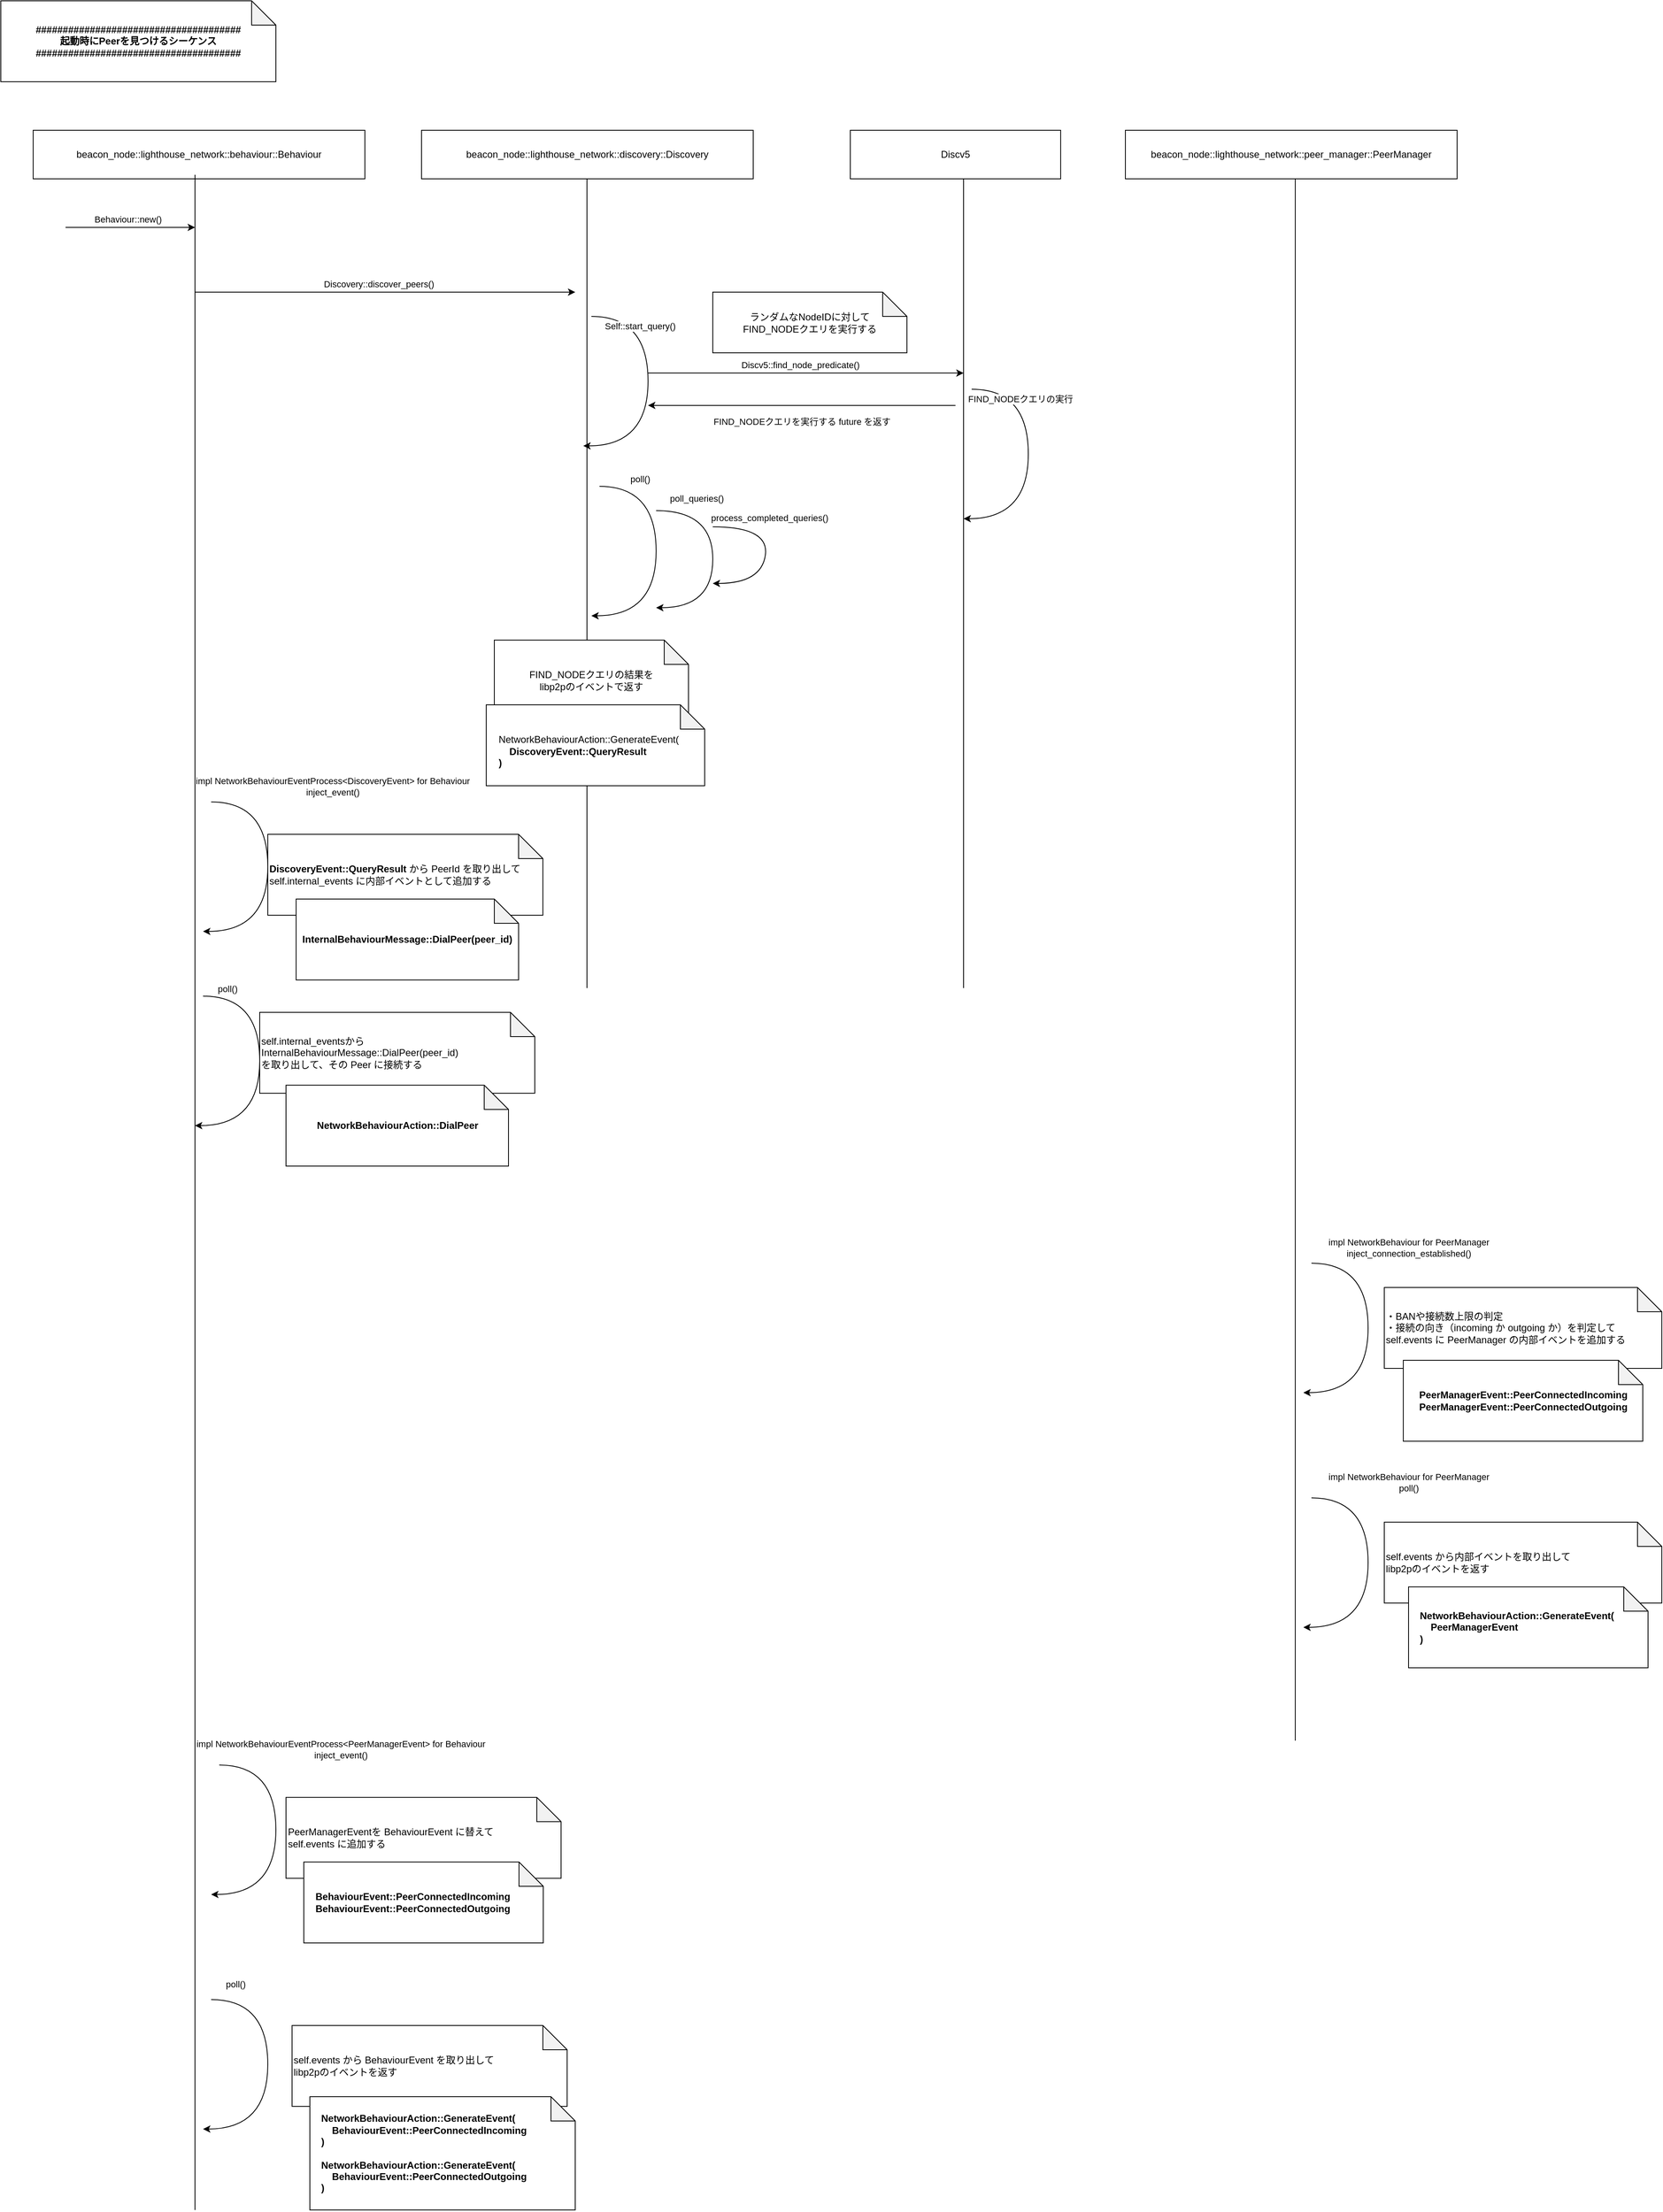 <mxfile>
    <diagram id="T8pmpTCMuDaPm9wjzUCa" name="Page-1">
        <mxGraphModel dx="1621" dy="1091" grid="1" gridSize="10" guides="1" tooltips="1" connect="1" arrows="1" fold="1" page="1" pageScale="1" pageWidth="827" pageHeight="1169" background="none" math="0" shadow="0">
            <root>
                <mxCell id="0"/>
                <mxCell id="1" parent="0"/>
                <mxCell id="2" value="beacon_node::lighthouse_network::behaviour::Behaviour" style="rounded=0;whiteSpace=wrap;html=1;" vertex="1" parent="1">
                    <mxGeometry x="50" y="170" width="410" height="60" as="geometry"/>
                </mxCell>
                <mxCell id="3" value="" style="endArrow=none;html=1;" edge="1" parent="1">
                    <mxGeometry width="50" height="50" relative="1" as="geometry">
                        <mxPoint x="250" y="1230" as="sourcePoint"/>
                        <mxPoint x="250" y="230" as="targetPoint"/>
                    </mxGeometry>
                </mxCell>
                <mxCell id="4" value="" style="endArrow=classic;html=1;" edge="1" parent="1">
                    <mxGeometry width="50" height="50" relative="1" as="geometry">
                        <mxPoint x="90" y="290" as="sourcePoint"/>
                        <mxPoint x="250" y="290" as="targetPoint"/>
                    </mxGeometry>
                </mxCell>
                <mxCell id="6" value="Behaviour::new()" style="edgeLabel;html=1;align=center;verticalAlign=middle;resizable=0;points=[];" vertex="1" connectable="0" parent="4">
                    <mxGeometry x="-0.037" y="1" relative="1" as="geometry">
                        <mxPoint y="-9" as="offset"/>
                    </mxGeometry>
                </mxCell>
                <mxCell id="5" value="" style="endArrow=none;html=1;" edge="1" parent="1">
                    <mxGeometry width="50" height="50" relative="1" as="geometry">
                        <mxPoint x="250" y="2740" as="sourcePoint"/>
                        <mxPoint x="250" y="225" as="targetPoint"/>
                    </mxGeometry>
                </mxCell>
                <mxCell id="7" value="beacon_node::lighthouse_network::discovery::Discovery" style="rounded=0;whiteSpace=wrap;html=1;" vertex="1" parent="1">
                    <mxGeometry x="530" y="170" width="410" height="60" as="geometry"/>
                </mxCell>
                <mxCell id="8" value="" style="endArrow=classic;html=1;" edge="1" parent="1">
                    <mxGeometry width="50" height="50" relative="1" as="geometry">
                        <mxPoint x="250" y="370" as="sourcePoint"/>
                        <mxPoint x="720" y="370" as="targetPoint"/>
                    </mxGeometry>
                </mxCell>
                <mxCell id="9" value="Discovery::discover_peers()" style="edgeLabel;html=1;align=center;verticalAlign=middle;resizable=0;points=[];" vertex="1" connectable="0" parent="8">
                    <mxGeometry x="-0.037" y="1" relative="1" as="geometry">
                        <mxPoint y="-9" as="offset"/>
                    </mxGeometry>
                </mxCell>
                <mxCell id="10" value="" style="endArrow=none;html=1;" edge="1" parent="1">
                    <mxGeometry width="50" height="50" relative="1" as="geometry">
                        <mxPoint x="734.5" y="1230" as="sourcePoint"/>
                        <mxPoint x="734.5" y="230" as="targetPoint"/>
                    </mxGeometry>
                </mxCell>
                <mxCell id="11" value="######################################&lt;br&gt;起動時にPeerを見つけるシーケンス&lt;br&gt;######################################" style="shape=note;whiteSpace=wrap;html=1;backgroundOutline=1;darkOpacity=0.05;fontStyle=1" vertex="1" parent="1">
                    <mxGeometry x="10" y="10" width="340" height="100" as="geometry"/>
                </mxCell>
                <mxCell id="12" value="" style="curved=1;endArrow=classic;html=1;" edge="1" parent="1">
                    <mxGeometry width="50" height="50" relative="1" as="geometry">
                        <mxPoint x="740" y="400" as="sourcePoint"/>
                        <mxPoint x="730" y="560" as="targetPoint"/>
                        <Array as="points">
                            <mxPoint x="810" y="400"/>
                            <mxPoint x="810" y="560"/>
                        </Array>
                    </mxGeometry>
                </mxCell>
                <mxCell id="13" value="Self::start_query()" style="edgeLabel;html=1;align=center;verticalAlign=middle;resizable=0;points=[];" vertex="1" connectable="0" parent="12">
                    <mxGeometry x="0.073" relative="1" as="geometry">
                        <mxPoint x="-10" y="-85" as="offset"/>
                    </mxGeometry>
                </mxCell>
                <mxCell id="14" value="Discv5" style="rounded=0;whiteSpace=wrap;html=1;" vertex="1" parent="1">
                    <mxGeometry x="1060" y="170" width="260" height="60" as="geometry"/>
                </mxCell>
                <mxCell id="15" value="" style="endArrow=classic;html=1;" edge="1" parent="1">
                    <mxGeometry width="50" height="50" relative="1" as="geometry">
                        <mxPoint x="810" y="470" as="sourcePoint"/>
                        <mxPoint x="1200" y="470" as="targetPoint"/>
                    </mxGeometry>
                </mxCell>
                <mxCell id="16" value="Discv5::find_node_predicate()" style="edgeLabel;html=1;align=center;verticalAlign=middle;resizable=0;points=[];" vertex="1" connectable="0" parent="15">
                    <mxGeometry x="-0.037" y="1" relative="1" as="geometry">
                        <mxPoint y="-9" as="offset"/>
                    </mxGeometry>
                </mxCell>
                <mxCell id="17" value="" style="endArrow=none;html=1;" edge="1" parent="1">
                    <mxGeometry width="50" height="50" relative="1" as="geometry">
                        <mxPoint x="1200" y="1230" as="sourcePoint"/>
                        <mxPoint x="1200" y="230" as="targetPoint"/>
                    </mxGeometry>
                </mxCell>
                <mxCell id="19" value="&lt;span style=&quot;font-weight: normal&quot;&gt;ランダムなNodeIDに対して&lt;br&gt;FIND_NODEクエリを実行する&lt;/span&gt;" style="shape=note;whiteSpace=wrap;html=1;backgroundOutline=1;darkOpacity=0.05;fontStyle=1" vertex="1" parent="1">
                    <mxGeometry x="890" y="370" width="240" height="75" as="geometry"/>
                </mxCell>
                <mxCell id="20" value="" style="endArrow=classic;html=1;" edge="1" parent="1">
                    <mxGeometry width="50" height="50" relative="1" as="geometry">
                        <mxPoint x="1190" y="510" as="sourcePoint"/>
                        <mxPoint x="810" y="510" as="targetPoint"/>
                    </mxGeometry>
                </mxCell>
                <mxCell id="21" value="FIND_NODEクエリを実行する future を返す" style="edgeLabel;html=1;align=center;verticalAlign=middle;resizable=0;points=[];" vertex="1" connectable="0" parent="20">
                    <mxGeometry x="-0.037" y="1" relative="1" as="geometry">
                        <mxPoint x="-7" y="19" as="offset"/>
                    </mxGeometry>
                </mxCell>
                <mxCell id="22" value="" style="curved=1;endArrow=classic;html=1;" edge="1" parent="1">
                    <mxGeometry width="50" height="50" relative="1" as="geometry">
                        <mxPoint x="1210" y="490" as="sourcePoint"/>
                        <mxPoint x="1200" y="650" as="targetPoint"/>
                        <Array as="points">
                            <mxPoint x="1280" y="490"/>
                            <mxPoint x="1280" y="650"/>
                        </Array>
                    </mxGeometry>
                </mxCell>
                <mxCell id="23" value="FIND_NODEクエリの実行" style="edgeLabel;html=1;align=center;verticalAlign=middle;resizable=0;points=[];" vertex="1" connectable="0" parent="22">
                    <mxGeometry x="0.073" relative="1" as="geometry">
                        <mxPoint x="-10" y="-85" as="offset"/>
                    </mxGeometry>
                </mxCell>
                <mxCell id="24" value="" style="curved=1;endArrow=classic;html=1;" edge="1" parent="1">
                    <mxGeometry width="50" height="50" relative="1" as="geometry">
                        <mxPoint x="750" y="610" as="sourcePoint"/>
                        <mxPoint x="740" y="770" as="targetPoint"/>
                        <Array as="points">
                            <mxPoint x="820" y="610"/>
                            <mxPoint x="820" y="770"/>
                        </Array>
                    </mxGeometry>
                </mxCell>
                <mxCell id="25" value="poll()" style="edgeLabel;html=1;align=center;verticalAlign=middle;resizable=0;points=[];" vertex="1" connectable="0" parent="24">
                    <mxGeometry x="0.073" relative="1" as="geometry">
                        <mxPoint x="-20" y="-106" as="offset"/>
                    </mxGeometry>
                </mxCell>
                <mxCell id="26" value="" style="curved=1;endArrow=classic;html=1;" edge="1" parent="1">
                    <mxGeometry width="50" height="50" relative="1" as="geometry">
                        <mxPoint x="820" y="640" as="sourcePoint"/>
                        <mxPoint x="820" y="760" as="targetPoint"/>
                        <Array as="points">
                            <mxPoint x="890" y="640"/>
                            <mxPoint x="890" y="760"/>
                        </Array>
                    </mxGeometry>
                </mxCell>
                <mxCell id="27" value="poll_queries()" style="edgeLabel;html=1;align=center;verticalAlign=middle;resizable=0;points=[];" vertex="1" connectable="0" parent="26">
                    <mxGeometry x="0.073" relative="1" as="geometry">
                        <mxPoint x="-20" y="-85" as="offset"/>
                    </mxGeometry>
                </mxCell>
                <mxCell id="28" value="" style="curved=1;endArrow=classic;html=1;" edge="1" parent="1">
                    <mxGeometry width="50" height="50" relative="1" as="geometry">
                        <mxPoint x="890" y="660" as="sourcePoint"/>
                        <mxPoint x="890" y="730" as="targetPoint"/>
                        <Array as="points">
                            <mxPoint x="960" y="660"/>
                            <mxPoint x="950" y="730"/>
                        </Array>
                    </mxGeometry>
                </mxCell>
                <mxCell id="29" value="process_completed_queries()" style="edgeLabel;html=1;align=center;verticalAlign=middle;resizable=0;points=[];" vertex="1" connectable="0" parent="28">
                    <mxGeometry x="0.073" relative="1" as="geometry">
                        <mxPoint x="5" y="-48" as="offset"/>
                    </mxGeometry>
                </mxCell>
                <mxCell id="30" value="&lt;span style=&quot;font-weight: normal&quot;&gt;FIND_NODEクエリの結果を&lt;/span&gt;&lt;br&gt;&lt;span style=&quot;font-weight: normal&quot;&gt;libp2pのイベントで返す&lt;/span&gt;" style="shape=note;whiteSpace=wrap;html=1;backgroundOutline=1;darkOpacity=0.05;fontStyle=1" vertex="1" parent="1">
                    <mxGeometry x="620" y="800" width="240" height="100" as="geometry"/>
                </mxCell>
                <mxCell id="31" value="&lt;span style=&quot;font-weight: 400&quot;&gt;&lt;br&gt;&amp;nbsp; &amp;nbsp; NetworkBehaviourAction::GenerateEvent(&lt;/span&gt;&lt;br&gt;&lt;span style=&quot;font-weight: 400&quot;&gt;&amp;nbsp; &amp;nbsp; &amp;nbsp; &amp;nbsp; &lt;/span&gt;DiscoveryEvent::QueryResult&lt;br&gt;&amp;nbsp; &amp;nbsp; )" style="shape=note;whiteSpace=wrap;html=1;backgroundOutline=1;darkOpacity=0.05;fontStyle=1;align=left;" vertex="1" parent="1">
                    <mxGeometry x="610" y="880" width="270" height="100" as="geometry"/>
                </mxCell>
                <mxCell id="32" value="" style="curved=1;endArrow=classic;html=1;" edge="1" parent="1">
                    <mxGeometry width="50" height="50" relative="1" as="geometry">
                        <mxPoint x="270" y="1000" as="sourcePoint"/>
                        <mxPoint x="260" y="1160" as="targetPoint"/>
                        <Array as="points">
                            <mxPoint x="340" y="1000"/>
                            <mxPoint x="340" y="1160"/>
                        </Array>
                    </mxGeometry>
                </mxCell>
                <mxCell id="33" value="impl NetworkBehaviourEventProcess&amp;lt;DiscoveryEvent&amp;gt; for Behaviour&lt;br&gt;inject_event()" style="edgeLabel;html=1;align=center;verticalAlign=middle;resizable=0;points=[];" vertex="1" connectable="0" parent="32">
                    <mxGeometry x="0.073" relative="1" as="geometry">
                        <mxPoint x="80" y="-116" as="offset"/>
                    </mxGeometry>
                </mxCell>
                <mxCell id="34" value="&lt;b&gt;DiscoveryEvent::QueryResult&lt;/b&gt; から PeerId を取り出して&lt;br&gt;self.internal_events に内部イベントとして追加する" style="shape=note;whiteSpace=wrap;html=1;backgroundOutline=1;darkOpacity=0.05;fontStyle=0;align=left;" vertex="1" parent="1">
                    <mxGeometry x="340" y="1040" width="340" height="100" as="geometry"/>
                </mxCell>
                <mxCell id="35" value="" style="curved=1;endArrow=classic;html=1;" edge="1" parent="1">
                    <mxGeometry width="50" height="50" relative="1" as="geometry">
                        <mxPoint x="260" y="1240" as="sourcePoint"/>
                        <mxPoint x="250" y="1400" as="targetPoint"/>
                        <Array as="points">
                            <mxPoint x="330" y="1240"/>
                            <mxPoint x="330" y="1400"/>
                        </Array>
                    </mxGeometry>
                </mxCell>
                <mxCell id="36" value="poll()" style="edgeLabel;html=1;align=center;verticalAlign=middle;resizable=0;points=[];" vertex="1" connectable="0" parent="35">
                    <mxGeometry x="0.073" relative="1" as="geometry">
                        <mxPoint x="-40" y="-106" as="offset"/>
                    </mxGeometry>
                </mxCell>
                <mxCell id="37" value="InternalBehaviourMessage::DialPeer(peer_id)" style="shape=note;whiteSpace=wrap;html=1;backgroundOutline=1;darkOpacity=0.05;fontStyle=1;align=center;" vertex="1" parent="1">
                    <mxGeometry x="375" y="1120" width="275" height="100" as="geometry"/>
                </mxCell>
                <mxCell id="38" value="&lt;span style=&quot;text-align: center&quot;&gt;self.internal_eventsから&lt;br&gt;InternalBehaviourMessage::DialPeer(peer_id)&lt;br&gt;を取り出して、その Peer に接続する&lt;br&gt;&lt;/span&gt;" style="shape=note;whiteSpace=wrap;html=1;backgroundOutline=1;darkOpacity=0.05;fontStyle=0;align=left;" vertex="1" parent="1">
                    <mxGeometry x="330" y="1260" width="340" height="100" as="geometry"/>
                </mxCell>
                <mxCell id="39" value="NetworkBehaviourAction::DialPeer" style="shape=note;whiteSpace=wrap;html=1;backgroundOutline=1;darkOpacity=0.05;fontStyle=1;align=center;" vertex="1" parent="1">
                    <mxGeometry x="362.5" y="1350" width="275" height="100" as="geometry"/>
                </mxCell>
                <mxCell id="40" value="beacon_node::lighthouse_network::peer_manager::PeerManager" style="rounded=0;whiteSpace=wrap;html=1;" vertex="1" parent="1">
                    <mxGeometry x="1400" y="170" width="410" height="60" as="geometry"/>
                </mxCell>
                <mxCell id="42" value="" style="endArrow=none;html=1;" edge="1" parent="1">
                    <mxGeometry width="50" height="50" relative="1" as="geometry">
                        <mxPoint x="1610" y="2160" as="sourcePoint"/>
                        <mxPoint x="1610" y="230" as="targetPoint"/>
                    </mxGeometry>
                </mxCell>
                <mxCell id="44" value="" style="curved=1;endArrow=classic;html=1;" edge="1" parent="1">
                    <mxGeometry width="50" height="50" relative="1" as="geometry">
                        <mxPoint x="1630" y="1570" as="sourcePoint"/>
                        <mxPoint x="1620" y="1730" as="targetPoint"/>
                        <Array as="points">
                            <mxPoint x="1700" y="1570"/>
                            <mxPoint x="1700" y="1730"/>
                        </Array>
                    </mxGeometry>
                </mxCell>
                <mxCell id="45" value="impl NetworkBehaviour for PeerManager&lt;br&gt;inject_connection_established()" style="edgeLabel;html=1;align=center;verticalAlign=middle;resizable=0;points=[];" vertex="1" connectable="0" parent="44">
                    <mxGeometry x="0.073" relative="1" as="geometry">
                        <mxPoint x="50" y="-116" as="offset"/>
                    </mxGeometry>
                </mxCell>
                <mxCell id="46" value="&lt;span style=&quot;text-align: center&quot;&gt;・BANや接続数上限の判定&lt;br&gt;・接続の向き（incoming か outgoing か）を判定して self.events に PeerManager の内部イベントを追加する&lt;br&gt;&lt;/span&gt;" style="shape=note;whiteSpace=wrap;html=1;backgroundOutline=1;darkOpacity=0.05;fontStyle=0;align=left;" vertex="1" parent="1">
                    <mxGeometry x="1720" y="1600" width="343" height="100" as="geometry"/>
                </mxCell>
                <mxCell id="47" value="PeerManagerEvent::PeerConnectedIncoming&lt;br&gt;PeerManagerEvent::PeerConnectedOutgoing" style="shape=note;whiteSpace=wrap;html=1;backgroundOutline=1;darkOpacity=0.05;fontStyle=1;align=center;" vertex="1" parent="1">
                    <mxGeometry x="1743.5" y="1690" width="296" height="100" as="geometry"/>
                </mxCell>
                <mxCell id="48" value="" style="curved=1;endArrow=classic;html=1;" edge="1" parent="1">
                    <mxGeometry width="50" height="50" relative="1" as="geometry">
                        <mxPoint x="1630" y="1860" as="sourcePoint"/>
                        <mxPoint x="1620" y="2020" as="targetPoint"/>
                        <Array as="points">
                            <mxPoint x="1700" y="1860"/>
                            <mxPoint x="1700" y="2020"/>
                        </Array>
                    </mxGeometry>
                </mxCell>
                <mxCell id="49" value="impl NetworkBehaviour for PeerManager&lt;br&gt;poll()" style="edgeLabel;html=1;align=center;verticalAlign=middle;resizable=0;points=[];" vertex="1" connectable="0" parent="48">
                    <mxGeometry x="0.073" relative="1" as="geometry">
                        <mxPoint x="50" y="-116" as="offset"/>
                    </mxGeometry>
                </mxCell>
                <mxCell id="50" value="&lt;span style=&quot;text-align: center&quot;&gt;self.events から内部イベントを取り出して&lt;br&gt;libp2pのイベントを返す&lt;br&gt;&lt;/span&gt;" style="shape=note;whiteSpace=wrap;html=1;backgroundOutline=1;darkOpacity=0.05;fontStyle=0;align=left;" vertex="1" parent="1">
                    <mxGeometry x="1720" y="1890" width="343" height="100" as="geometry"/>
                </mxCell>
                <mxCell id="51" value="NetworkBehaviourAction::GenerateEvent(&lt;br&gt;&amp;nbsp; &amp;nbsp;&amp;nbsp;PeerManagerEvent&lt;br&gt;)" style="shape=note;whiteSpace=wrap;html=1;backgroundOutline=1;darkOpacity=0.05;fontStyle=1;align=left;spacingLeft=12;" vertex="1" parent="1">
                    <mxGeometry x="1750" y="1970" width="296" height="100" as="geometry"/>
                </mxCell>
                <mxCell id="52" value="" style="curved=1;endArrow=classic;html=1;" edge="1" parent="1">
                    <mxGeometry width="50" height="50" relative="1" as="geometry">
                        <mxPoint x="280" y="2190.12" as="sourcePoint"/>
                        <mxPoint x="270" y="2350.12" as="targetPoint"/>
                        <Array as="points">
                            <mxPoint x="350" y="2190.12"/>
                            <mxPoint x="350" y="2350.12"/>
                        </Array>
                    </mxGeometry>
                </mxCell>
                <mxCell id="53" value="impl NetworkBehaviourEventProcess&amp;lt;PeerManagerEvent&amp;gt; for Behaviour&lt;br&gt;inject_event()" style="edgeLabel;html=1;align=center;verticalAlign=middle;resizable=0;points=[];" vertex="1" connectable="0" parent="52">
                    <mxGeometry x="0.073" relative="1" as="geometry">
                        <mxPoint x="80" y="-116" as="offset"/>
                    </mxGeometry>
                </mxCell>
                <mxCell id="54" value="&lt;span style=&quot;text-align: center&quot;&gt;PeerManagerEventを BehaviourEvent に替えて&lt;br&gt;self.events に追加する&lt;br&gt;&lt;/span&gt;" style="shape=note;whiteSpace=wrap;html=1;backgroundOutline=1;darkOpacity=0.05;fontStyle=0;align=left;" vertex="1" parent="1">
                    <mxGeometry x="362.5" y="2230.12" width="340" height="100" as="geometry"/>
                </mxCell>
                <mxCell id="55" value="BehaviourEvent::PeerConnectedIncoming&lt;br&gt;BehaviourEvent::PeerConnectedOutgoing" style="shape=note;whiteSpace=wrap;html=1;backgroundOutline=1;darkOpacity=0.05;fontStyle=1;align=left;spacingLeft=12;" vertex="1" parent="1">
                    <mxGeometry x="384.5" y="2310" width="296" height="100" as="geometry"/>
                </mxCell>
                <mxCell id="56" value="" style="curved=1;endArrow=classic;html=1;" edge="1" parent="1">
                    <mxGeometry width="50" height="50" relative="1" as="geometry">
                        <mxPoint x="270" y="2480" as="sourcePoint"/>
                        <mxPoint x="260" y="2640" as="targetPoint"/>
                        <Array as="points">
                            <mxPoint x="340" y="2480"/>
                            <mxPoint x="340" y="2640"/>
                        </Array>
                    </mxGeometry>
                </mxCell>
                <mxCell id="57" value="poll()" style="edgeLabel;html=1;align=center;verticalAlign=middle;resizable=0;points=[];" vertex="1" connectable="0" parent="56">
                    <mxGeometry x="0.073" relative="1" as="geometry">
                        <mxPoint x="-40" y="-116" as="offset"/>
                    </mxGeometry>
                </mxCell>
                <mxCell id="58" value="&lt;span style=&quot;text-align: center&quot;&gt;self.events から BehaviourEvent を取り出して&lt;br&gt;&lt;/span&gt;&lt;span style=&quot;text-align: center&quot;&gt;libp2pのイベントを&lt;/span&gt;&lt;span style=&quot;text-align: center&quot;&gt;返す&lt;/span&gt;&lt;span style=&quot;text-align: center&quot;&gt;&lt;br&gt;&lt;/span&gt;" style="shape=note;whiteSpace=wrap;html=1;backgroundOutline=1;darkOpacity=0.05;fontStyle=0;align=left;" vertex="1" parent="1">
                    <mxGeometry x="370" y="2512" width="340" height="100" as="geometry"/>
                </mxCell>
                <mxCell id="59" value="NetworkBehaviourAction::GenerateEvent(&lt;br&gt;&amp;nbsp; &amp;nbsp; BehaviourEvent::PeerConnectedIncoming&lt;br&gt;)&lt;br&gt;&lt;br&gt;NetworkBehaviourAction::GenerateEvent(&lt;br&gt;&amp;nbsp; &amp;nbsp; BehaviourEvent::PeerConnectedOutgoing&lt;br&gt;)" style="shape=note;whiteSpace=wrap;html=1;backgroundOutline=1;darkOpacity=0.05;fontStyle=1;align=left;spacingLeft=12;" vertex="1" parent="1">
                    <mxGeometry x="392" y="2600" width="328" height="140" as="geometry"/>
                </mxCell>
            </root>
        </mxGraphModel>
    </diagram>
</mxfile>